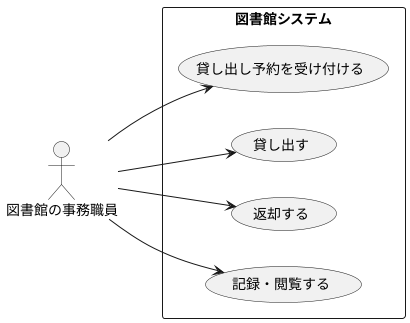 @startuml 図書館システムユースケース図
left to right direction
actor 図書館の事務職員 as U

rectangle 図書館システム {
  usecase "貸し出し予約を受け付ける" as UC1
  usecase "貸し出す" as UC2
  usecase "返却する" as UC3
  usecase "記録・閲覧する" as UC4
}

U --> UC1
U --> UC2
U --> UC3
U --> UC4
@enduml
